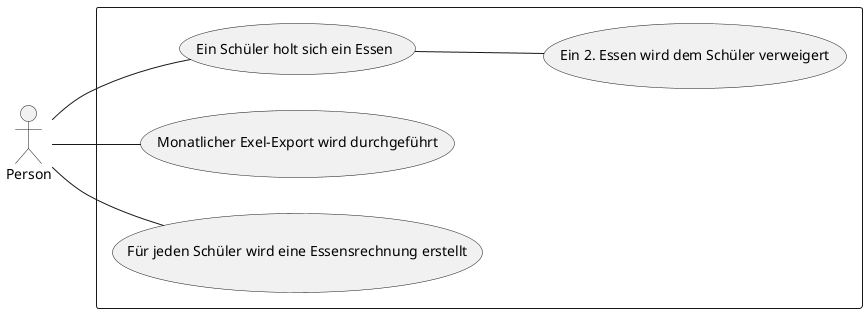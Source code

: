 @startuml
left to right direction
        actor Person

        rectangle {

        Person -- (Ein Schüler holt sich ein Essen)
        (Ein Schüler holt sich ein Essen) -- (Ein 2. Essen wird dem Schüler verweigert)
        Person -- (Monatlicher Exel-Export wird durchgeführt)
        Person -- (Für jeden Schüler wird eine Essensrechnung erstellt)

        }
@enduml
